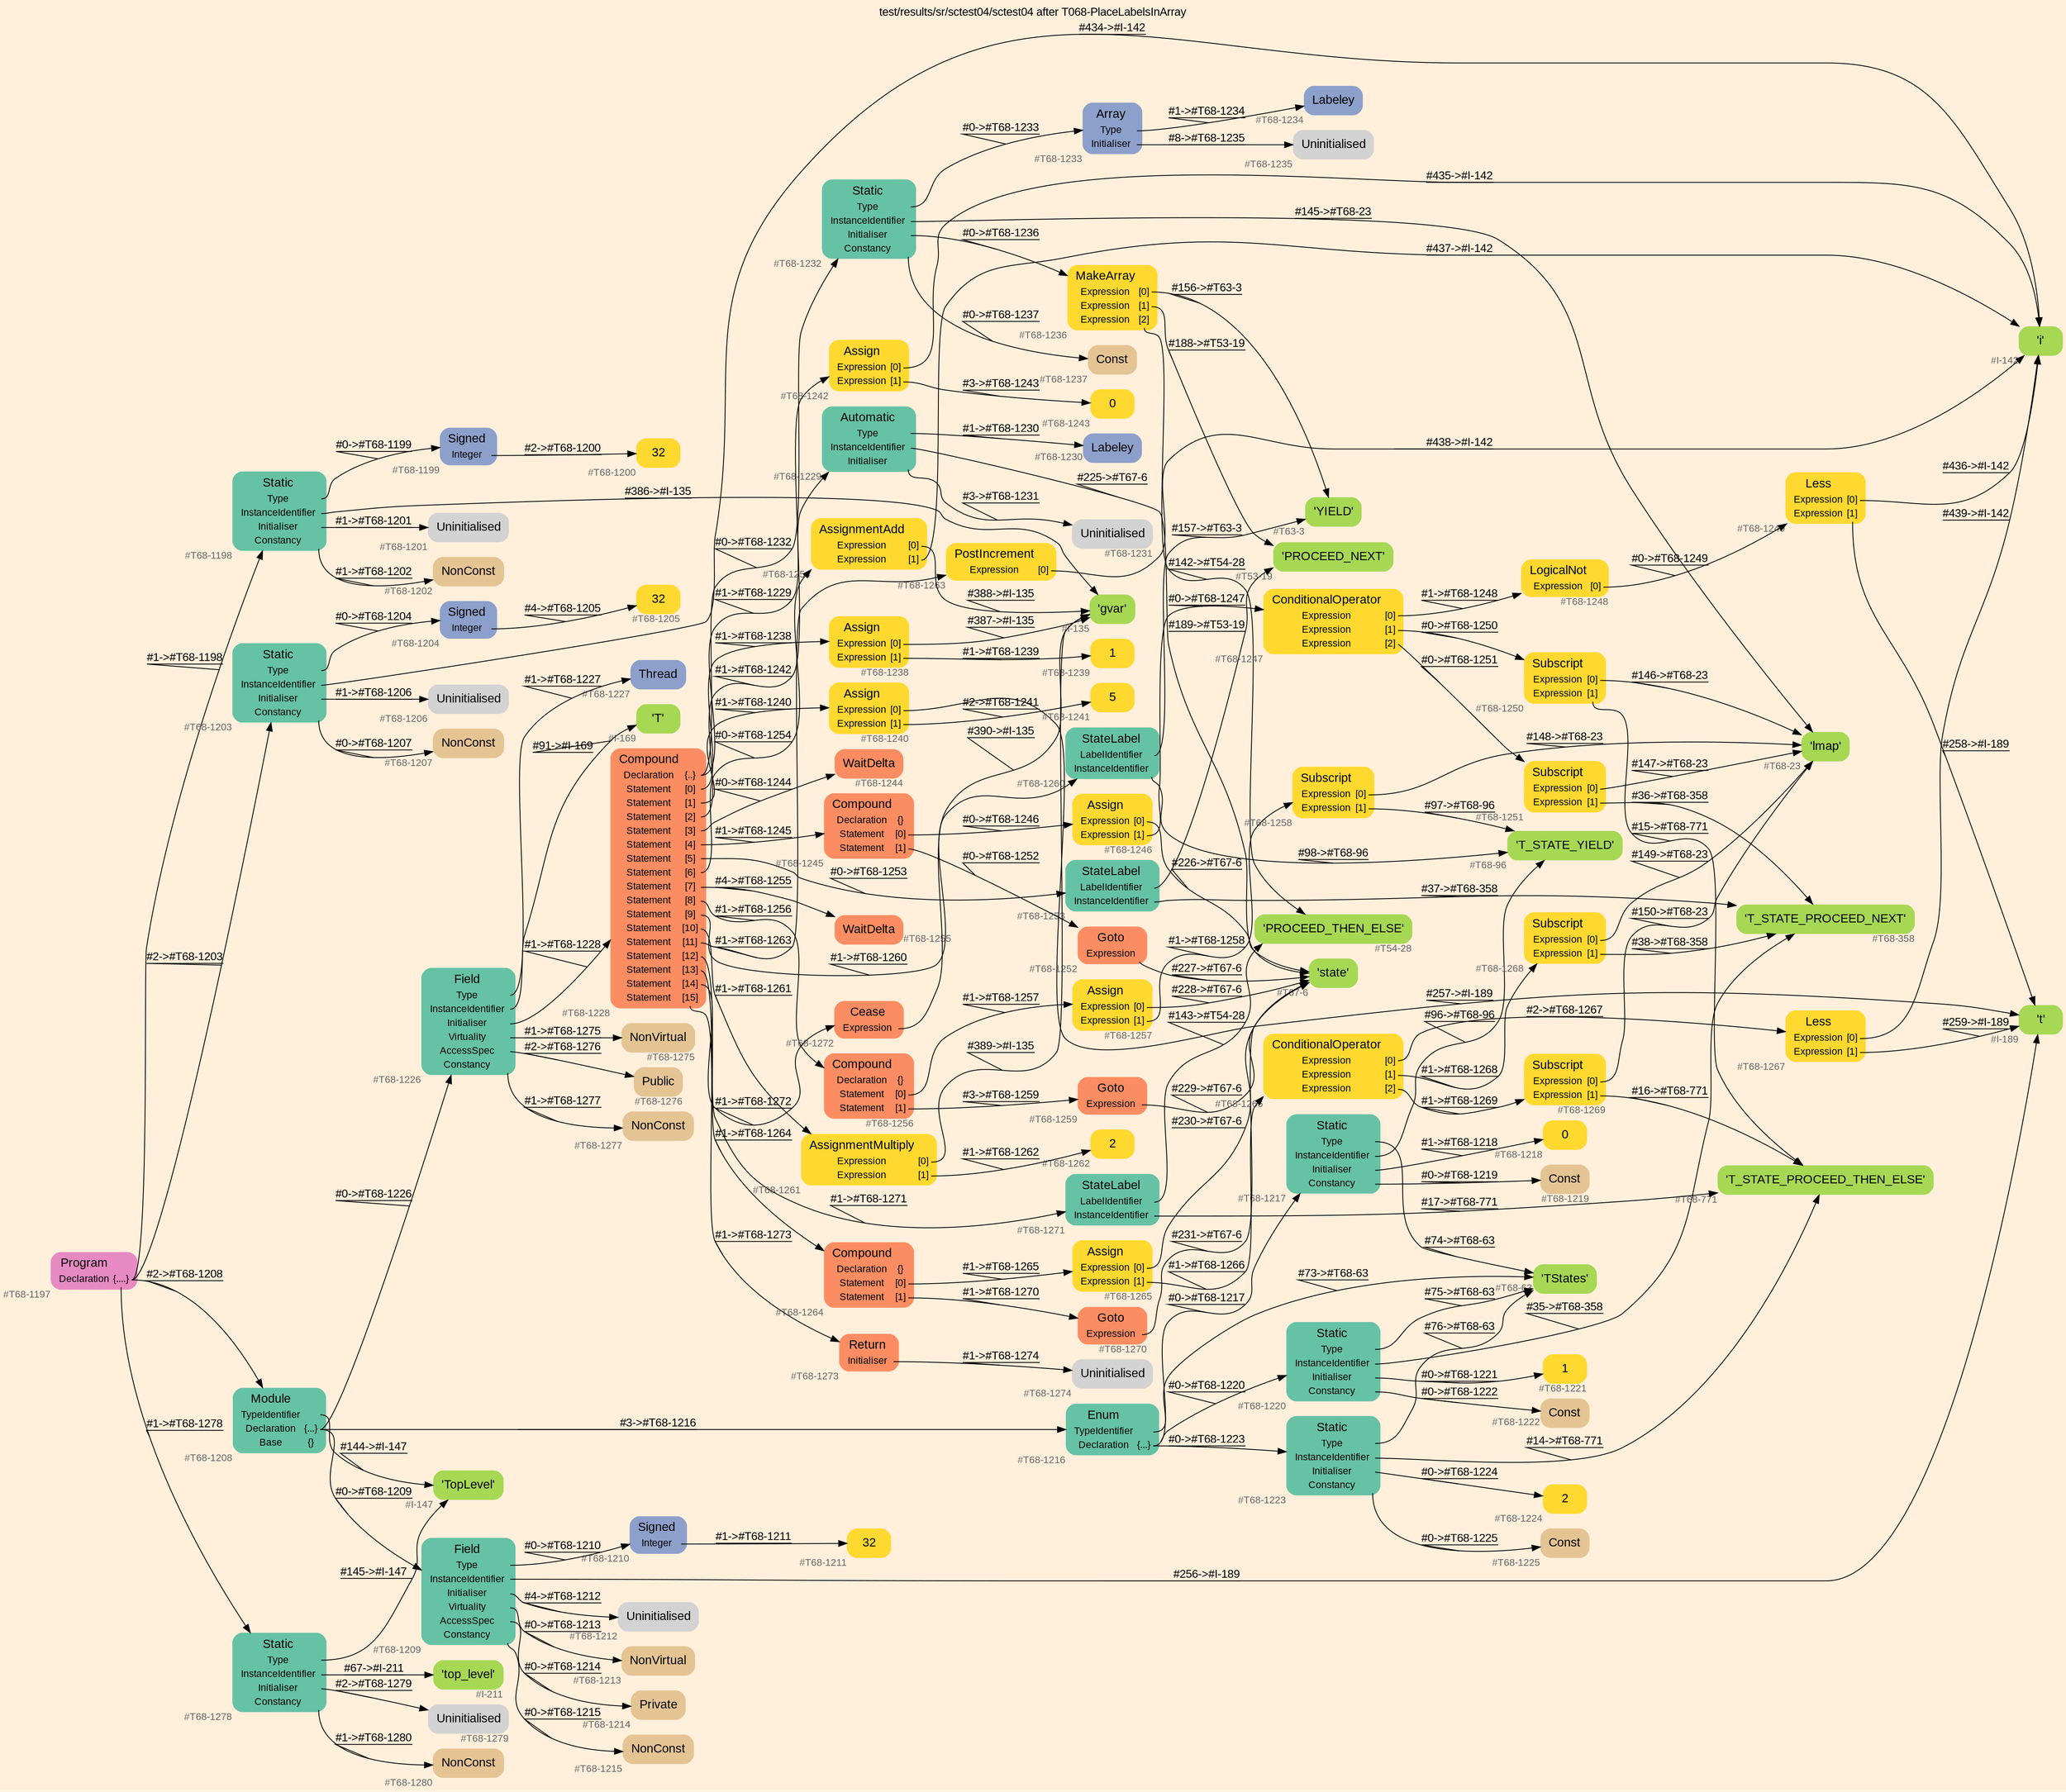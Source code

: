 digraph "test/results/sr/sctest04/sctest04 after T068-PlaceLabelsInArray" {
label = "test/results/sr/sctest04/sctest04 after T068-PlaceLabelsInArray"
labelloc = t
graph [
    rankdir = "LR"
    ranksep = 0.3
    bgcolor = antiquewhite1
    color = black
    fontcolor = black
    fontname = "Arial"
];
node [
    fontname = "Arial"
];
edge [
    fontname = "Arial"
];

// -------------------- node figure --------------------
// -------- block #T68-1197 ----------
"#T68-1197" [
    fillcolor = "/set28/4"
    xlabel = "#T68-1197"
    fontsize = "12"
    fontcolor = grey40
    shape = "plaintext"
    label = <<TABLE BORDER="0" CELLBORDER="0" CELLSPACING="0">
     <TR><TD><FONT COLOR="black" POINT-SIZE="15">Program</FONT></TD></TR>
     <TR><TD><FONT COLOR="black" POINT-SIZE="12">Declaration</FONT></TD><TD PORT="port0"><FONT COLOR="black" POINT-SIZE="12">{....}</FONT></TD></TR>
    </TABLE>>
    style = "rounded,filled"
];

// -------- block #T68-1198 ----------
"#T68-1198" [
    fillcolor = "/set28/1"
    xlabel = "#T68-1198"
    fontsize = "12"
    fontcolor = grey40
    shape = "plaintext"
    label = <<TABLE BORDER="0" CELLBORDER="0" CELLSPACING="0">
     <TR><TD><FONT COLOR="black" POINT-SIZE="15">Static</FONT></TD></TR>
     <TR><TD><FONT COLOR="black" POINT-SIZE="12">Type</FONT></TD><TD PORT="port0"></TD></TR>
     <TR><TD><FONT COLOR="black" POINT-SIZE="12">InstanceIdentifier</FONT></TD><TD PORT="port1"></TD></TR>
     <TR><TD><FONT COLOR="black" POINT-SIZE="12">Initialiser</FONT></TD><TD PORT="port2"></TD></TR>
     <TR><TD><FONT COLOR="black" POINT-SIZE="12">Constancy</FONT></TD><TD PORT="port3"></TD></TR>
    </TABLE>>
    style = "rounded,filled"
];

// -------- block #T68-1199 ----------
"#T68-1199" [
    fillcolor = "/set28/3"
    xlabel = "#T68-1199"
    fontsize = "12"
    fontcolor = grey40
    shape = "plaintext"
    label = <<TABLE BORDER="0" CELLBORDER="0" CELLSPACING="0">
     <TR><TD><FONT COLOR="black" POINT-SIZE="15">Signed</FONT></TD></TR>
     <TR><TD><FONT COLOR="black" POINT-SIZE="12">Integer</FONT></TD><TD PORT="port0"></TD></TR>
    </TABLE>>
    style = "rounded,filled"
];

// -------- block #T68-1200 ----------
"#T68-1200" [
    fillcolor = "/set28/6"
    xlabel = "#T68-1200"
    fontsize = "12"
    fontcolor = grey40
    shape = "plaintext"
    label = <<TABLE BORDER="0" CELLBORDER="0" CELLSPACING="0">
     <TR><TD><FONT COLOR="black" POINT-SIZE="15">32</FONT></TD></TR>
    </TABLE>>
    style = "rounded,filled"
];

// -------- block #I-135 ----------
"#I-135" [
    fillcolor = "/set28/5"
    xlabel = "#I-135"
    fontsize = "12"
    fontcolor = grey40
    shape = "plaintext"
    label = <<TABLE BORDER="0" CELLBORDER="0" CELLSPACING="0">
     <TR><TD><FONT COLOR="black" POINT-SIZE="15">'gvar'</FONT></TD></TR>
    </TABLE>>
    style = "rounded,filled"
];

// -------- block #T68-1201 ----------
"#T68-1201" [
    xlabel = "#T68-1201"
    fontsize = "12"
    fontcolor = grey40
    shape = "plaintext"
    label = <<TABLE BORDER="0" CELLBORDER="0" CELLSPACING="0">
     <TR><TD><FONT COLOR="black" POINT-SIZE="15">Uninitialised</FONT></TD></TR>
    </TABLE>>
    style = "rounded,filled"
];

// -------- block #T68-1202 ----------
"#T68-1202" [
    fillcolor = "/set28/7"
    xlabel = "#T68-1202"
    fontsize = "12"
    fontcolor = grey40
    shape = "plaintext"
    label = <<TABLE BORDER="0" CELLBORDER="0" CELLSPACING="0">
     <TR><TD><FONT COLOR="black" POINT-SIZE="15">NonConst</FONT></TD></TR>
    </TABLE>>
    style = "rounded,filled"
];

// -------- block #T68-1203 ----------
"#T68-1203" [
    fillcolor = "/set28/1"
    xlabel = "#T68-1203"
    fontsize = "12"
    fontcolor = grey40
    shape = "plaintext"
    label = <<TABLE BORDER="0" CELLBORDER="0" CELLSPACING="0">
     <TR><TD><FONT COLOR="black" POINT-SIZE="15">Static</FONT></TD></TR>
     <TR><TD><FONT COLOR="black" POINT-SIZE="12">Type</FONT></TD><TD PORT="port0"></TD></TR>
     <TR><TD><FONT COLOR="black" POINT-SIZE="12">InstanceIdentifier</FONT></TD><TD PORT="port1"></TD></TR>
     <TR><TD><FONT COLOR="black" POINT-SIZE="12">Initialiser</FONT></TD><TD PORT="port2"></TD></TR>
     <TR><TD><FONT COLOR="black" POINT-SIZE="12">Constancy</FONT></TD><TD PORT="port3"></TD></TR>
    </TABLE>>
    style = "rounded,filled"
];

// -------- block #T68-1204 ----------
"#T68-1204" [
    fillcolor = "/set28/3"
    xlabel = "#T68-1204"
    fontsize = "12"
    fontcolor = grey40
    shape = "plaintext"
    label = <<TABLE BORDER="0" CELLBORDER="0" CELLSPACING="0">
     <TR><TD><FONT COLOR="black" POINT-SIZE="15">Signed</FONT></TD></TR>
     <TR><TD><FONT COLOR="black" POINT-SIZE="12">Integer</FONT></TD><TD PORT="port0"></TD></TR>
    </TABLE>>
    style = "rounded,filled"
];

// -------- block #T68-1205 ----------
"#T68-1205" [
    fillcolor = "/set28/6"
    xlabel = "#T68-1205"
    fontsize = "12"
    fontcolor = grey40
    shape = "plaintext"
    label = <<TABLE BORDER="0" CELLBORDER="0" CELLSPACING="0">
     <TR><TD><FONT COLOR="black" POINT-SIZE="15">32</FONT></TD></TR>
    </TABLE>>
    style = "rounded,filled"
];

// -------- block #I-142 ----------
"#I-142" [
    fillcolor = "/set28/5"
    xlabel = "#I-142"
    fontsize = "12"
    fontcolor = grey40
    shape = "plaintext"
    label = <<TABLE BORDER="0" CELLBORDER="0" CELLSPACING="0">
     <TR><TD><FONT COLOR="black" POINT-SIZE="15">'i'</FONT></TD></TR>
    </TABLE>>
    style = "rounded,filled"
];

// -------- block #T68-1206 ----------
"#T68-1206" [
    xlabel = "#T68-1206"
    fontsize = "12"
    fontcolor = grey40
    shape = "plaintext"
    label = <<TABLE BORDER="0" CELLBORDER="0" CELLSPACING="0">
     <TR><TD><FONT COLOR="black" POINT-SIZE="15">Uninitialised</FONT></TD></TR>
    </TABLE>>
    style = "rounded,filled"
];

// -------- block #T68-1207 ----------
"#T68-1207" [
    fillcolor = "/set28/7"
    xlabel = "#T68-1207"
    fontsize = "12"
    fontcolor = grey40
    shape = "plaintext"
    label = <<TABLE BORDER="0" CELLBORDER="0" CELLSPACING="0">
     <TR><TD><FONT COLOR="black" POINT-SIZE="15">NonConst</FONT></TD></TR>
    </TABLE>>
    style = "rounded,filled"
];

// -------- block #T68-1208 ----------
"#T68-1208" [
    fillcolor = "/set28/1"
    xlabel = "#T68-1208"
    fontsize = "12"
    fontcolor = grey40
    shape = "plaintext"
    label = <<TABLE BORDER="0" CELLBORDER="0" CELLSPACING="0">
     <TR><TD><FONT COLOR="black" POINT-SIZE="15">Module</FONT></TD></TR>
     <TR><TD><FONT COLOR="black" POINT-SIZE="12">TypeIdentifier</FONT></TD><TD PORT="port0"></TD></TR>
     <TR><TD><FONT COLOR="black" POINT-SIZE="12">Declaration</FONT></TD><TD PORT="port1"><FONT COLOR="black" POINT-SIZE="12">{...}</FONT></TD></TR>
     <TR><TD><FONT COLOR="black" POINT-SIZE="12">Base</FONT></TD><TD PORT="port2"><FONT COLOR="black" POINT-SIZE="12">{}</FONT></TD></TR>
    </TABLE>>
    style = "rounded,filled"
];

// -------- block #I-147 ----------
"#I-147" [
    fillcolor = "/set28/5"
    xlabel = "#I-147"
    fontsize = "12"
    fontcolor = grey40
    shape = "plaintext"
    label = <<TABLE BORDER="0" CELLBORDER="0" CELLSPACING="0">
     <TR><TD><FONT COLOR="black" POINT-SIZE="15">'TopLevel'</FONT></TD></TR>
    </TABLE>>
    style = "rounded,filled"
];

// -------- block #T68-1209 ----------
"#T68-1209" [
    fillcolor = "/set28/1"
    xlabel = "#T68-1209"
    fontsize = "12"
    fontcolor = grey40
    shape = "plaintext"
    label = <<TABLE BORDER="0" CELLBORDER="0" CELLSPACING="0">
     <TR><TD><FONT COLOR="black" POINT-SIZE="15">Field</FONT></TD></TR>
     <TR><TD><FONT COLOR="black" POINT-SIZE="12">Type</FONT></TD><TD PORT="port0"></TD></TR>
     <TR><TD><FONT COLOR="black" POINT-SIZE="12">InstanceIdentifier</FONT></TD><TD PORT="port1"></TD></TR>
     <TR><TD><FONT COLOR="black" POINT-SIZE="12">Initialiser</FONT></TD><TD PORT="port2"></TD></TR>
     <TR><TD><FONT COLOR="black" POINT-SIZE="12">Virtuality</FONT></TD><TD PORT="port3"></TD></TR>
     <TR><TD><FONT COLOR="black" POINT-SIZE="12">AccessSpec</FONT></TD><TD PORT="port4"></TD></TR>
     <TR><TD><FONT COLOR="black" POINT-SIZE="12">Constancy</FONT></TD><TD PORT="port5"></TD></TR>
    </TABLE>>
    style = "rounded,filled"
];

// -------- block #T68-1210 ----------
"#T68-1210" [
    fillcolor = "/set28/3"
    xlabel = "#T68-1210"
    fontsize = "12"
    fontcolor = grey40
    shape = "plaintext"
    label = <<TABLE BORDER="0" CELLBORDER="0" CELLSPACING="0">
     <TR><TD><FONT COLOR="black" POINT-SIZE="15">Signed</FONT></TD></TR>
     <TR><TD><FONT COLOR="black" POINT-SIZE="12">Integer</FONT></TD><TD PORT="port0"></TD></TR>
    </TABLE>>
    style = "rounded,filled"
];

// -------- block #T68-1211 ----------
"#T68-1211" [
    fillcolor = "/set28/6"
    xlabel = "#T68-1211"
    fontsize = "12"
    fontcolor = grey40
    shape = "plaintext"
    label = <<TABLE BORDER="0" CELLBORDER="0" CELLSPACING="0">
     <TR><TD><FONT COLOR="black" POINT-SIZE="15">32</FONT></TD></TR>
    </TABLE>>
    style = "rounded,filled"
];

// -------- block #I-189 ----------
"#I-189" [
    fillcolor = "/set28/5"
    xlabel = "#I-189"
    fontsize = "12"
    fontcolor = grey40
    shape = "plaintext"
    label = <<TABLE BORDER="0" CELLBORDER="0" CELLSPACING="0">
     <TR><TD><FONT COLOR="black" POINT-SIZE="15">'t'</FONT></TD></TR>
    </TABLE>>
    style = "rounded,filled"
];

// -------- block #T68-1212 ----------
"#T68-1212" [
    xlabel = "#T68-1212"
    fontsize = "12"
    fontcolor = grey40
    shape = "plaintext"
    label = <<TABLE BORDER="0" CELLBORDER="0" CELLSPACING="0">
     <TR><TD><FONT COLOR="black" POINT-SIZE="15">Uninitialised</FONT></TD></TR>
    </TABLE>>
    style = "rounded,filled"
];

// -------- block #T68-1213 ----------
"#T68-1213" [
    fillcolor = "/set28/7"
    xlabel = "#T68-1213"
    fontsize = "12"
    fontcolor = grey40
    shape = "plaintext"
    label = <<TABLE BORDER="0" CELLBORDER="0" CELLSPACING="0">
     <TR><TD><FONT COLOR="black" POINT-SIZE="15">NonVirtual</FONT></TD></TR>
    </TABLE>>
    style = "rounded,filled"
];

// -------- block #T68-1214 ----------
"#T68-1214" [
    fillcolor = "/set28/7"
    xlabel = "#T68-1214"
    fontsize = "12"
    fontcolor = grey40
    shape = "plaintext"
    label = <<TABLE BORDER="0" CELLBORDER="0" CELLSPACING="0">
     <TR><TD><FONT COLOR="black" POINT-SIZE="15">Private</FONT></TD></TR>
    </TABLE>>
    style = "rounded,filled"
];

// -------- block #T68-1215 ----------
"#T68-1215" [
    fillcolor = "/set28/7"
    xlabel = "#T68-1215"
    fontsize = "12"
    fontcolor = grey40
    shape = "plaintext"
    label = <<TABLE BORDER="0" CELLBORDER="0" CELLSPACING="0">
     <TR><TD><FONT COLOR="black" POINT-SIZE="15">NonConst</FONT></TD></TR>
    </TABLE>>
    style = "rounded,filled"
];

// -------- block #T68-1216 ----------
"#T68-1216" [
    fillcolor = "/set28/1"
    xlabel = "#T68-1216"
    fontsize = "12"
    fontcolor = grey40
    shape = "plaintext"
    label = <<TABLE BORDER="0" CELLBORDER="0" CELLSPACING="0">
     <TR><TD><FONT COLOR="black" POINT-SIZE="15">Enum</FONT></TD></TR>
     <TR><TD><FONT COLOR="black" POINT-SIZE="12">TypeIdentifier</FONT></TD><TD PORT="port0"></TD></TR>
     <TR><TD><FONT COLOR="black" POINT-SIZE="12">Declaration</FONT></TD><TD PORT="port1"><FONT COLOR="black" POINT-SIZE="12">{...}</FONT></TD></TR>
    </TABLE>>
    style = "rounded,filled"
];

// -------- block #T68-63 ----------
"#T68-63" [
    fillcolor = "/set28/5"
    xlabel = "#T68-63"
    fontsize = "12"
    fontcolor = grey40
    shape = "plaintext"
    label = <<TABLE BORDER="0" CELLBORDER="0" CELLSPACING="0">
     <TR><TD><FONT COLOR="black" POINT-SIZE="15">'TStates'</FONT></TD></TR>
    </TABLE>>
    style = "rounded,filled"
];

// -------- block #T68-1217 ----------
"#T68-1217" [
    fillcolor = "/set28/1"
    xlabel = "#T68-1217"
    fontsize = "12"
    fontcolor = grey40
    shape = "plaintext"
    label = <<TABLE BORDER="0" CELLBORDER="0" CELLSPACING="0">
     <TR><TD><FONT COLOR="black" POINT-SIZE="15">Static</FONT></TD></TR>
     <TR><TD><FONT COLOR="black" POINT-SIZE="12">Type</FONT></TD><TD PORT="port0"></TD></TR>
     <TR><TD><FONT COLOR="black" POINT-SIZE="12">InstanceIdentifier</FONT></TD><TD PORT="port1"></TD></TR>
     <TR><TD><FONT COLOR="black" POINT-SIZE="12">Initialiser</FONT></TD><TD PORT="port2"></TD></TR>
     <TR><TD><FONT COLOR="black" POINT-SIZE="12">Constancy</FONT></TD><TD PORT="port3"></TD></TR>
    </TABLE>>
    style = "rounded,filled"
];

// -------- block #T68-96 ----------
"#T68-96" [
    fillcolor = "/set28/5"
    xlabel = "#T68-96"
    fontsize = "12"
    fontcolor = grey40
    shape = "plaintext"
    label = <<TABLE BORDER="0" CELLBORDER="0" CELLSPACING="0">
     <TR><TD><FONT COLOR="black" POINT-SIZE="15">'T_STATE_YIELD'</FONT></TD></TR>
    </TABLE>>
    style = "rounded,filled"
];

// -------- block #T68-1218 ----------
"#T68-1218" [
    fillcolor = "/set28/6"
    xlabel = "#T68-1218"
    fontsize = "12"
    fontcolor = grey40
    shape = "plaintext"
    label = <<TABLE BORDER="0" CELLBORDER="0" CELLSPACING="0">
     <TR><TD><FONT COLOR="black" POINT-SIZE="15">0</FONT></TD></TR>
    </TABLE>>
    style = "rounded,filled"
];

// -------- block #T68-1219 ----------
"#T68-1219" [
    fillcolor = "/set28/7"
    xlabel = "#T68-1219"
    fontsize = "12"
    fontcolor = grey40
    shape = "plaintext"
    label = <<TABLE BORDER="0" CELLBORDER="0" CELLSPACING="0">
     <TR><TD><FONT COLOR="black" POINT-SIZE="15">Const</FONT></TD></TR>
    </TABLE>>
    style = "rounded,filled"
];

// -------- block #T68-1220 ----------
"#T68-1220" [
    fillcolor = "/set28/1"
    xlabel = "#T68-1220"
    fontsize = "12"
    fontcolor = grey40
    shape = "plaintext"
    label = <<TABLE BORDER="0" CELLBORDER="0" CELLSPACING="0">
     <TR><TD><FONT COLOR="black" POINT-SIZE="15">Static</FONT></TD></TR>
     <TR><TD><FONT COLOR="black" POINT-SIZE="12">Type</FONT></TD><TD PORT="port0"></TD></TR>
     <TR><TD><FONT COLOR="black" POINT-SIZE="12">InstanceIdentifier</FONT></TD><TD PORT="port1"></TD></TR>
     <TR><TD><FONT COLOR="black" POINT-SIZE="12">Initialiser</FONT></TD><TD PORT="port2"></TD></TR>
     <TR><TD><FONT COLOR="black" POINT-SIZE="12">Constancy</FONT></TD><TD PORT="port3"></TD></TR>
    </TABLE>>
    style = "rounded,filled"
];

// -------- block #T68-358 ----------
"#T68-358" [
    fillcolor = "/set28/5"
    xlabel = "#T68-358"
    fontsize = "12"
    fontcolor = grey40
    shape = "plaintext"
    label = <<TABLE BORDER="0" CELLBORDER="0" CELLSPACING="0">
     <TR><TD><FONT COLOR="black" POINT-SIZE="15">'T_STATE_PROCEED_NEXT'</FONT></TD></TR>
    </TABLE>>
    style = "rounded,filled"
];

// -------- block #T68-1221 ----------
"#T68-1221" [
    fillcolor = "/set28/6"
    xlabel = "#T68-1221"
    fontsize = "12"
    fontcolor = grey40
    shape = "plaintext"
    label = <<TABLE BORDER="0" CELLBORDER="0" CELLSPACING="0">
     <TR><TD><FONT COLOR="black" POINT-SIZE="15">1</FONT></TD></TR>
    </TABLE>>
    style = "rounded,filled"
];

// -------- block #T68-1222 ----------
"#T68-1222" [
    fillcolor = "/set28/7"
    xlabel = "#T68-1222"
    fontsize = "12"
    fontcolor = grey40
    shape = "plaintext"
    label = <<TABLE BORDER="0" CELLBORDER="0" CELLSPACING="0">
     <TR><TD><FONT COLOR="black" POINT-SIZE="15">Const</FONT></TD></TR>
    </TABLE>>
    style = "rounded,filled"
];

// -------- block #T68-1223 ----------
"#T68-1223" [
    fillcolor = "/set28/1"
    xlabel = "#T68-1223"
    fontsize = "12"
    fontcolor = grey40
    shape = "plaintext"
    label = <<TABLE BORDER="0" CELLBORDER="0" CELLSPACING="0">
     <TR><TD><FONT COLOR="black" POINT-SIZE="15">Static</FONT></TD></TR>
     <TR><TD><FONT COLOR="black" POINT-SIZE="12">Type</FONT></TD><TD PORT="port0"></TD></TR>
     <TR><TD><FONT COLOR="black" POINT-SIZE="12">InstanceIdentifier</FONT></TD><TD PORT="port1"></TD></TR>
     <TR><TD><FONT COLOR="black" POINT-SIZE="12">Initialiser</FONT></TD><TD PORT="port2"></TD></TR>
     <TR><TD><FONT COLOR="black" POINT-SIZE="12">Constancy</FONT></TD><TD PORT="port3"></TD></TR>
    </TABLE>>
    style = "rounded,filled"
];

// -------- block #T68-771 ----------
"#T68-771" [
    fillcolor = "/set28/5"
    xlabel = "#T68-771"
    fontsize = "12"
    fontcolor = grey40
    shape = "plaintext"
    label = <<TABLE BORDER="0" CELLBORDER="0" CELLSPACING="0">
     <TR><TD><FONT COLOR="black" POINT-SIZE="15">'T_STATE_PROCEED_THEN_ELSE'</FONT></TD></TR>
    </TABLE>>
    style = "rounded,filled"
];

// -------- block #T68-1224 ----------
"#T68-1224" [
    fillcolor = "/set28/6"
    xlabel = "#T68-1224"
    fontsize = "12"
    fontcolor = grey40
    shape = "plaintext"
    label = <<TABLE BORDER="0" CELLBORDER="0" CELLSPACING="0">
     <TR><TD><FONT COLOR="black" POINT-SIZE="15">2</FONT></TD></TR>
    </TABLE>>
    style = "rounded,filled"
];

// -------- block #T68-1225 ----------
"#T68-1225" [
    fillcolor = "/set28/7"
    xlabel = "#T68-1225"
    fontsize = "12"
    fontcolor = grey40
    shape = "plaintext"
    label = <<TABLE BORDER="0" CELLBORDER="0" CELLSPACING="0">
     <TR><TD><FONT COLOR="black" POINT-SIZE="15">Const</FONT></TD></TR>
    </TABLE>>
    style = "rounded,filled"
];

// -------- block #T68-1226 ----------
"#T68-1226" [
    fillcolor = "/set28/1"
    xlabel = "#T68-1226"
    fontsize = "12"
    fontcolor = grey40
    shape = "plaintext"
    label = <<TABLE BORDER="0" CELLBORDER="0" CELLSPACING="0">
     <TR><TD><FONT COLOR="black" POINT-SIZE="15">Field</FONT></TD></TR>
     <TR><TD><FONT COLOR="black" POINT-SIZE="12">Type</FONT></TD><TD PORT="port0"></TD></TR>
     <TR><TD><FONT COLOR="black" POINT-SIZE="12">InstanceIdentifier</FONT></TD><TD PORT="port1"></TD></TR>
     <TR><TD><FONT COLOR="black" POINT-SIZE="12">Initialiser</FONT></TD><TD PORT="port2"></TD></TR>
     <TR><TD><FONT COLOR="black" POINT-SIZE="12">Virtuality</FONT></TD><TD PORT="port3"></TD></TR>
     <TR><TD><FONT COLOR="black" POINT-SIZE="12">AccessSpec</FONT></TD><TD PORT="port4"></TD></TR>
     <TR><TD><FONT COLOR="black" POINT-SIZE="12">Constancy</FONT></TD><TD PORT="port5"></TD></TR>
    </TABLE>>
    style = "rounded,filled"
];

// -------- block #T68-1227 ----------
"#T68-1227" [
    fillcolor = "/set28/3"
    xlabel = "#T68-1227"
    fontsize = "12"
    fontcolor = grey40
    shape = "plaintext"
    label = <<TABLE BORDER="0" CELLBORDER="0" CELLSPACING="0">
     <TR><TD><FONT COLOR="black" POINT-SIZE="15">Thread</FONT></TD></TR>
    </TABLE>>
    style = "rounded,filled"
];

// -------- block #I-169 ----------
"#I-169" [
    fillcolor = "/set28/5"
    xlabel = "#I-169"
    fontsize = "12"
    fontcolor = grey40
    shape = "plaintext"
    label = <<TABLE BORDER="0" CELLBORDER="0" CELLSPACING="0">
     <TR><TD><FONT COLOR="black" POINT-SIZE="15">'T'</FONT></TD></TR>
    </TABLE>>
    style = "rounded,filled"
];

// -------- block #T68-1228 ----------
"#T68-1228" [
    fillcolor = "/set28/2"
    xlabel = "#T68-1228"
    fontsize = "12"
    fontcolor = grey40
    shape = "plaintext"
    label = <<TABLE BORDER="0" CELLBORDER="0" CELLSPACING="0">
     <TR><TD><FONT COLOR="black" POINT-SIZE="15">Compound</FONT></TD></TR>
     <TR><TD><FONT COLOR="black" POINT-SIZE="12">Declaration</FONT></TD><TD PORT="port0"><FONT COLOR="black" POINT-SIZE="12">{..}</FONT></TD></TR>
     <TR><TD><FONT COLOR="black" POINT-SIZE="12">Statement</FONT></TD><TD PORT="port1"><FONT COLOR="black" POINT-SIZE="12">[0]</FONT></TD></TR>
     <TR><TD><FONT COLOR="black" POINT-SIZE="12">Statement</FONT></TD><TD PORT="port2"><FONT COLOR="black" POINT-SIZE="12">[1]</FONT></TD></TR>
     <TR><TD><FONT COLOR="black" POINT-SIZE="12">Statement</FONT></TD><TD PORT="port3"><FONT COLOR="black" POINT-SIZE="12">[2]</FONT></TD></TR>
     <TR><TD><FONT COLOR="black" POINT-SIZE="12">Statement</FONT></TD><TD PORT="port4"><FONT COLOR="black" POINT-SIZE="12">[3]</FONT></TD></TR>
     <TR><TD><FONT COLOR="black" POINT-SIZE="12">Statement</FONT></TD><TD PORT="port5"><FONT COLOR="black" POINT-SIZE="12">[4]</FONT></TD></TR>
     <TR><TD><FONT COLOR="black" POINT-SIZE="12">Statement</FONT></TD><TD PORT="port6"><FONT COLOR="black" POINT-SIZE="12">[5]</FONT></TD></TR>
     <TR><TD><FONT COLOR="black" POINT-SIZE="12">Statement</FONT></TD><TD PORT="port7"><FONT COLOR="black" POINT-SIZE="12">[6]</FONT></TD></TR>
     <TR><TD><FONT COLOR="black" POINT-SIZE="12">Statement</FONT></TD><TD PORT="port8"><FONT COLOR="black" POINT-SIZE="12">[7]</FONT></TD></TR>
     <TR><TD><FONT COLOR="black" POINT-SIZE="12">Statement</FONT></TD><TD PORT="port9"><FONT COLOR="black" POINT-SIZE="12">[8]</FONT></TD></TR>
     <TR><TD><FONT COLOR="black" POINT-SIZE="12">Statement</FONT></TD><TD PORT="port10"><FONT COLOR="black" POINT-SIZE="12">[9]</FONT></TD></TR>
     <TR><TD><FONT COLOR="black" POINT-SIZE="12">Statement</FONT></TD><TD PORT="port11"><FONT COLOR="black" POINT-SIZE="12">[10]</FONT></TD></TR>
     <TR><TD><FONT COLOR="black" POINT-SIZE="12">Statement</FONT></TD><TD PORT="port12"><FONT COLOR="black" POINT-SIZE="12">[11]</FONT></TD></TR>
     <TR><TD><FONT COLOR="black" POINT-SIZE="12">Statement</FONT></TD><TD PORT="port13"><FONT COLOR="black" POINT-SIZE="12">[12]</FONT></TD></TR>
     <TR><TD><FONT COLOR="black" POINT-SIZE="12">Statement</FONT></TD><TD PORT="port14"><FONT COLOR="black" POINT-SIZE="12">[13]</FONT></TD></TR>
     <TR><TD><FONT COLOR="black" POINT-SIZE="12">Statement</FONT></TD><TD PORT="port15"><FONT COLOR="black" POINT-SIZE="12">[14]</FONT></TD></TR>
     <TR><TD><FONT COLOR="black" POINT-SIZE="12">Statement</FONT></TD><TD PORT="port16"><FONT COLOR="black" POINT-SIZE="12">[15]</FONT></TD></TR>
    </TABLE>>
    style = "rounded,filled"
];

// -------- block #T68-1229 ----------
"#T68-1229" [
    fillcolor = "/set28/1"
    xlabel = "#T68-1229"
    fontsize = "12"
    fontcolor = grey40
    shape = "plaintext"
    label = <<TABLE BORDER="0" CELLBORDER="0" CELLSPACING="0">
     <TR><TD><FONT COLOR="black" POINT-SIZE="15">Automatic</FONT></TD></TR>
     <TR><TD><FONT COLOR="black" POINT-SIZE="12">Type</FONT></TD><TD PORT="port0"></TD></TR>
     <TR><TD><FONT COLOR="black" POINT-SIZE="12">InstanceIdentifier</FONT></TD><TD PORT="port1"></TD></TR>
     <TR><TD><FONT COLOR="black" POINT-SIZE="12">Initialiser</FONT></TD><TD PORT="port2"></TD></TR>
    </TABLE>>
    style = "rounded,filled"
];

// -------- block #T68-1230 ----------
"#T68-1230" [
    fillcolor = "/set28/3"
    xlabel = "#T68-1230"
    fontsize = "12"
    fontcolor = grey40
    shape = "plaintext"
    label = <<TABLE BORDER="0" CELLBORDER="0" CELLSPACING="0">
     <TR><TD><FONT COLOR="black" POINT-SIZE="15">Labeley</FONT></TD></TR>
    </TABLE>>
    style = "rounded,filled"
];

// -------- block #T67-6 ----------
"#T67-6" [
    fillcolor = "/set28/5"
    xlabel = "#T67-6"
    fontsize = "12"
    fontcolor = grey40
    shape = "plaintext"
    label = <<TABLE BORDER="0" CELLBORDER="0" CELLSPACING="0">
     <TR><TD><FONT COLOR="black" POINT-SIZE="15">'state'</FONT></TD></TR>
    </TABLE>>
    style = "rounded,filled"
];

// -------- block #T68-1231 ----------
"#T68-1231" [
    xlabel = "#T68-1231"
    fontsize = "12"
    fontcolor = grey40
    shape = "plaintext"
    label = <<TABLE BORDER="0" CELLBORDER="0" CELLSPACING="0">
     <TR><TD><FONT COLOR="black" POINT-SIZE="15">Uninitialised</FONT></TD></TR>
    </TABLE>>
    style = "rounded,filled"
];

// -------- block #T68-1232 ----------
"#T68-1232" [
    fillcolor = "/set28/1"
    xlabel = "#T68-1232"
    fontsize = "12"
    fontcolor = grey40
    shape = "plaintext"
    label = <<TABLE BORDER="0" CELLBORDER="0" CELLSPACING="0">
     <TR><TD><FONT COLOR="black" POINT-SIZE="15">Static</FONT></TD></TR>
     <TR><TD><FONT COLOR="black" POINT-SIZE="12">Type</FONT></TD><TD PORT="port0"></TD></TR>
     <TR><TD><FONT COLOR="black" POINT-SIZE="12">InstanceIdentifier</FONT></TD><TD PORT="port1"></TD></TR>
     <TR><TD><FONT COLOR="black" POINT-SIZE="12">Initialiser</FONT></TD><TD PORT="port2"></TD></TR>
     <TR><TD><FONT COLOR="black" POINT-SIZE="12">Constancy</FONT></TD><TD PORT="port3"></TD></TR>
    </TABLE>>
    style = "rounded,filled"
];

// -------- block #T68-1233 ----------
"#T68-1233" [
    fillcolor = "/set28/3"
    xlabel = "#T68-1233"
    fontsize = "12"
    fontcolor = grey40
    shape = "plaintext"
    label = <<TABLE BORDER="0" CELLBORDER="0" CELLSPACING="0">
     <TR><TD><FONT COLOR="black" POINT-SIZE="15">Array</FONT></TD></TR>
     <TR><TD><FONT COLOR="black" POINT-SIZE="12">Type</FONT></TD><TD PORT="port0"></TD></TR>
     <TR><TD><FONT COLOR="black" POINT-SIZE="12">Initialiser</FONT></TD><TD PORT="port1"></TD></TR>
    </TABLE>>
    style = "rounded,filled"
];

// -------- block #T68-1234 ----------
"#T68-1234" [
    fillcolor = "/set28/3"
    xlabel = "#T68-1234"
    fontsize = "12"
    fontcolor = grey40
    shape = "plaintext"
    label = <<TABLE BORDER="0" CELLBORDER="0" CELLSPACING="0">
     <TR><TD><FONT COLOR="black" POINT-SIZE="15">Labeley</FONT></TD></TR>
    </TABLE>>
    style = "rounded,filled"
];

// -------- block #T68-1235 ----------
"#T68-1235" [
    xlabel = "#T68-1235"
    fontsize = "12"
    fontcolor = grey40
    shape = "plaintext"
    label = <<TABLE BORDER="0" CELLBORDER="0" CELLSPACING="0">
     <TR><TD><FONT COLOR="black" POINT-SIZE="15">Uninitialised</FONT></TD></TR>
    </TABLE>>
    style = "rounded,filled"
];

// -------- block #T68-23 ----------
"#T68-23" [
    fillcolor = "/set28/5"
    xlabel = "#T68-23"
    fontsize = "12"
    fontcolor = grey40
    shape = "plaintext"
    label = <<TABLE BORDER="0" CELLBORDER="0" CELLSPACING="0">
     <TR><TD><FONT COLOR="black" POINT-SIZE="15">'lmap'</FONT></TD></TR>
    </TABLE>>
    style = "rounded,filled"
];

// -------- block #T68-1236 ----------
"#T68-1236" [
    fillcolor = "/set28/6"
    xlabel = "#T68-1236"
    fontsize = "12"
    fontcolor = grey40
    shape = "plaintext"
    label = <<TABLE BORDER="0" CELLBORDER="0" CELLSPACING="0">
     <TR><TD><FONT COLOR="black" POINT-SIZE="15">MakeArray</FONT></TD></TR>
     <TR><TD><FONT COLOR="black" POINT-SIZE="12">Expression</FONT></TD><TD PORT="port0"><FONT COLOR="black" POINT-SIZE="12">[0]</FONT></TD></TR>
     <TR><TD><FONT COLOR="black" POINT-SIZE="12">Expression</FONT></TD><TD PORT="port1"><FONT COLOR="black" POINT-SIZE="12">[1]</FONT></TD></TR>
     <TR><TD><FONT COLOR="black" POINT-SIZE="12">Expression</FONT></TD><TD PORT="port2"><FONT COLOR="black" POINT-SIZE="12">[2]</FONT></TD></TR>
    </TABLE>>
    style = "rounded,filled"
];

// -------- block #T63-3 ----------
"#T63-3" [
    fillcolor = "/set28/5"
    xlabel = "#T63-3"
    fontsize = "12"
    fontcolor = grey40
    shape = "plaintext"
    label = <<TABLE BORDER="0" CELLBORDER="0" CELLSPACING="0">
     <TR><TD><FONT COLOR="black" POINT-SIZE="15">'YIELD'</FONT></TD></TR>
    </TABLE>>
    style = "rounded,filled"
];

// -------- block #T53-19 ----------
"#T53-19" [
    fillcolor = "/set28/5"
    xlabel = "#T53-19"
    fontsize = "12"
    fontcolor = grey40
    shape = "plaintext"
    label = <<TABLE BORDER="0" CELLBORDER="0" CELLSPACING="0">
     <TR><TD><FONT COLOR="black" POINT-SIZE="15">'PROCEED_NEXT'</FONT></TD></TR>
    </TABLE>>
    style = "rounded,filled"
];

// -------- block #T54-28 ----------
"#T54-28" [
    fillcolor = "/set28/5"
    xlabel = "#T54-28"
    fontsize = "12"
    fontcolor = grey40
    shape = "plaintext"
    label = <<TABLE BORDER="0" CELLBORDER="0" CELLSPACING="0">
     <TR><TD><FONT COLOR="black" POINT-SIZE="15">'PROCEED_THEN_ELSE'</FONT></TD></TR>
    </TABLE>>
    style = "rounded,filled"
];

// -------- block #T68-1237 ----------
"#T68-1237" [
    fillcolor = "/set28/7"
    xlabel = "#T68-1237"
    fontsize = "12"
    fontcolor = grey40
    shape = "plaintext"
    label = <<TABLE BORDER="0" CELLBORDER="0" CELLSPACING="0">
     <TR><TD><FONT COLOR="black" POINT-SIZE="15">Const</FONT></TD></TR>
    </TABLE>>
    style = "rounded,filled"
];

// -------- block #T68-1238 ----------
"#T68-1238" [
    fillcolor = "/set28/6"
    xlabel = "#T68-1238"
    fontsize = "12"
    fontcolor = grey40
    shape = "plaintext"
    label = <<TABLE BORDER="0" CELLBORDER="0" CELLSPACING="0">
     <TR><TD><FONT COLOR="black" POINT-SIZE="15">Assign</FONT></TD></TR>
     <TR><TD><FONT COLOR="black" POINT-SIZE="12">Expression</FONT></TD><TD PORT="port0"><FONT COLOR="black" POINT-SIZE="12">[0]</FONT></TD></TR>
     <TR><TD><FONT COLOR="black" POINT-SIZE="12">Expression</FONT></TD><TD PORT="port1"><FONT COLOR="black" POINT-SIZE="12">[1]</FONT></TD></TR>
    </TABLE>>
    style = "rounded,filled"
];

// -------- block #T68-1239 ----------
"#T68-1239" [
    fillcolor = "/set28/6"
    xlabel = "#T68-1239"
    fontsize = "12"
    fontcolor = grey40
    shape = "plaintext"
    label = <<TABLE BORDER="0" CELLBORDER="0" CELLSPACING="0">
     <TR><TD><FONT COLOR="black" POINT-SIZE="15">1</FONT></TD></TR>
    </TABLE>>
    style = "rounded,filled"
];

// -------- block #T68-1240 ----------
"#T68-1240" [
    fillcolor = "/set28/6"
    xlabel = "#T68-1240"
    fontsize = "12"
    fontcolor = grey40
    shape = "plaintext"
    label = <<TABLE BORDER="0" CELLBORDER="0" CELLSPACING="0">
     <TR><TD><FONT COLOR="black" POINT-SIZE="15">Assign</FONT></TD></TR>
     <TR><TD><FONT COLOR="black" POINT-SIZE="12">Expression</FONT></TD><TD PORT="port0"><FONT COLOR="black" POINT-SIZE="12">[0]</FONT></TD></TR>
     <TR><TD><FONT COLOR="black" POINT-SIZE="12">Expression</FONT></TD><TD PORT="port1"><FONT COLOR="black" POINT-SIZE="12">[1]</FONT></TD></TR>
    </TABLE>>
    style = "rounded,filled"
];

// -------- block #T68-1241 ----------
"#T68-1241" [
    fillcolor = "/set28/6"
    xlabel = "#T68-1241"
    fontsize = "12"
    fontcolor = grey40
    shape = "plaintext"
    label = <<TABLE BORDER="0" CELLBORDER="0" CELLSPACING="0">
     <TR><TD><FONT COLOR="black" POINT-SIZE="15">5</FONT></TD></TR>
    </TABLE>>
    style = "rounded,filled"
];

// -------- block #T68-1242 ----------
"#T68-1242" [
    fillcolor = "/set28/6"
    xlabel = "#T68-1242"
    fontsize = "12"
    fontcolor = grey40
    shape = "plaintext"
    label = <<TABLE BORDER="0" CELLBORDER="0" CELLSPACING="0">
     <TR><TD><FONT COLOR="black" POINT-SIZE="15">Assign</FONT></TD></TR>
     <TR><TD><FONT COLOR="black" POINT-SIZE="12">Expression</FONT></TD><TD PORT="port0"><FONT COLOR="black" POINT-SIZE="12">[0]</FONT></TD></TR>
     <TR><TD><FONT COLOR="black" POINT-SIZE="12">Expression</FONT></TD><TD PORT="port1"><FONT COLOR="black" POINT-SIZE="12">[1]</FONT></TD></TR>
    </TABLE>>
    style = "rounded,filled"
];

// -------- block #T68-1243 ----------
"#T68-1243" [
    fillcolor = "/set28/6"
    xlabel = "#T68-1243"
    fontsize = "12"
    fontcolor = grey40
    shape = "plaintext"
    label = <<TABLE BORDER="0" CELLBORDER="0" CELLSPACING="0">
     <TR><TD><FONT COLOR="black" POINT-SIZE="15">0</FONT></TD></TR>
    </TABLE>>
    style = "rounded,filled"
];

// -------- block #T68-1244 ----------
"#T68-1244" [
    fillcolor = "/set28/2"
    xlabel = "#T68-1244"
    fontsize = "12"
    fontcolor = grey40
    shape = "plaintext"
    label = <<TABLE BORDER="0" CELLBORDER="0" CELLSPACING="0">
     <TR><TD><FONT COLOR="black" POINT-SIZE="15">WaitDelta</FONT></TD></TR>
    </TABLE>>
    style = "rounded,filled"
];

// -------- block #T68-1245 ----------
"#T68-1245" [
    fillcolor = "/set28/2"
    xlabel = "#T68-1245"
    fontsize = "12"
    fontcolor = grey40
    shape = "plaintext"
    label = <<TABLE BORDER="0" CELLBORDER="0" CELLSPACING="0">
     <TR><TD><FONT COLOR="black" POINT-SIZE="15">Compound</FONT></TD></TR>
     <TR><TD><FONT COLOR="black" POINT-SIZE="12">Declaration</FONT></TD><TD PORT="port0"><FONT COLOR="black" POINT-SIZE="12">{}</FONT></TD></TR>
     <TR><TD><FONT COLOR="black" POINT-SIZE="12">Statement</FONT></TD><TD PORT="port1"><FONT COLOR="black" POINT-SIZE="12">[0]</FONT></TD></TR>
     <TR><TD><FONT COLOR="black" POINT-SIZE="12">Statement</FONT></TD><TD PORT="port2"><FONT COLOR="black" POINT-SIZE="12">[1]</FONT></TD></TR>
    </TABLE>>
    style = "rounded,filled"
];

// -------- block #T68-1246 ----------
"#T68-1246" [
    fillcolor = "/set28/6"
    xlabel = "#T68-1246"
    fontsize = "12"
    fontcolor = grey40
    shape = "plaintext"
    label = <<TABLE BORDER="0" CELLBORDER="0" CELLSPACING="0">
     <TR><TD><FONT COLOR="black" POINT-SIZE="15">Assign</FONT></TD></TR>
     <TR><TD><FONT COLOR="black" POINT-SIZE="12">Expression</FONT></TD><TD PORT="port0"><FONT COLOR="black" POINT-SIZE="12">[0]</FONT></TD></TR>
     <TR><TD><FONT COLOR="black" POINT-SIZE="12">Expression</FONT></TD><TD PORT="port1"><FONT COLOR="black" POINT-SIZE="12">[1]</FONT></TD></TR>
    </TABLE>>
    style = "rounded,filled"
];

// -------- block #T68-1247 ----------
"#T68-1247" [
    fillcolor = "/set28/6"
    xlabel = "#T68-1247"
    fontsize = "12"
    fontcolor = grey40
    shape = "plaintext"
    label = <<TABLE BORDER="0" CELLBORDER="0" CELLSPACING="0">
     <TR><TD><FONT COLOR="black" POINT-SIZE="15">ConditionalOperator</FONT></TD></TR>
     <TR><TD><FONT COLOR="black" POINT-SIZE="12">Expression</FONT></TD><TD PORT="port0"><FONT COLOR="black" POINT-SIZE="12">[0]</FONT></TD></TR>
     <TR><TD><FONT COLOR="black" POINT-SIZE="12">Expression</FONT></TD><TD PORT="port1"><FONT COLOR="black" POINT-SIZE="12">[1]</FONT></TD></TR>
     <TR><TD><FONT COLOR="black" POINT-SIZE="12">Expression</FONT></TD><TD PORT="port2"><FONT COLOR="black" POINT-SIZE="12">[2]</FONT></TD></TR>
    </TABLE>>
    style = "rounded,filled"
];

// -------- block #T68-1248 ----------
"#T68-1248" [
    fillcolor = "/set28/6"
    xlabel = "#T68-1248"
    fontsize = "12"
    fontcolor = grey40
    shape = "plaintext"
    label = <<TABLE BORDER="0" CELLBORDER="0" CELLSPACING="0">
     <TR><TD><FONT COLOR="black" POINT-SIZE="15">LogicalNot</FONT></TD></TR>
     <TR><TD><FONT COLOR="black" POINT-SIZE="12">Expression</FONT></TD><TD PORT="port0"><FONT COLOR="black" POINT-SIZE="12">[0]</FONT></TD></TR>
    </TABLE>>
    style = "rounded,filled"
];

// -------- block #T68-1249 ----------
"#T68-1249" [
    fillcolor = "/set28/6"
    xlabel = "#T68-1249"
    fontsize = "12"
    fontcolor = grey40
    shape = "plaintext"
    label = <<TABLE BORDER="0" CELLBORDER="0" CELLSPACING="0">
     <TR><TD><FONT COLOR="black" POINT-SIZE="15">Less</FONT></TD></TR>
     <TR><TD><FONT COLOR="black" POINT-SIZE="12">Expression</FONT></TD><TD PORT="port0"><FONT COLOR="black" POINT-SIZE="12">[0]</FONT></TD></TR>
     <TR><TD><FONT COLOR="black" POINT-SIZE="12">Expression</FONT></TD><TD PORT="port1"><FONT COLOR="black" POINT-SIZE="12">[1]</FONT></TD></TR>
    </TABLE>>
    style = "rounded,filled"
];

// -------- block #T68-1250 ----------
"#T68-1250" [
    fillcolor = "/set28/6"
    xlabel = "#T68-1250"
    fontsize = "12"
    fontcolor = grey40
    shape = "plaintext"
    label = <<TABLE BORDER="0" CELLBORDER="0" CELLSPACING="0">
     <TR><TD><FONT COLOR="black" POINT-SIZE="15">Subscript</FONT></TD></TR>
     <TR><TD><FONT COLOR="black" POINT-SIZE="12">Expression</FONT></TD><TD PORT="port0"><FONT COLOR="black" POINT-SIZE="12">[0]</FONT></TD></TR>
     <TR><TD><FONT COLOR="black" POINT-SIZE="12">Expression</FONT></TD><TD PORT="port1"><FONT COLOR="black" POINT-SIZE="12">[1]</FONT></TD></TR>
    </TABLE>>
    style = "rounded,filled"
];

// -------- block #T68-1251 ----------
"#T68-1251" [
    fillcolor = "/set28/6"
    xlabel = "#T68-1251"
    fontsize = "12"
    fontcolor = grey40
    shape = "plaintext"
    label = <<TABLE BORDER="0" CELLBORDER="0" CELLSPACING="0">
     <TR><TD><FONT COLOR="black" POINT-SIZE="15">Subscript</FONT></TD></TR>
     <TR><TD><FONT COLOR="black" POINT-SIZE="12">Expression</FONT></TD><TD PORT="port0"><FONT COLOR="black" POINT-SIZE="12">[0]</FONT></TD></TR>
     <TR><TD><FONT COLOR="black" POINT-SIZE="12">Expression</FONT></TD><TD PORT="port1"><FONT COLOR="black" POINT-SIZE="12">[1]</FONT></TD></TR>
    </TABLE>>
    style = "rounded,filled"
];

// -------- block #T68-1252 ----------
"#T68-1252" [
    fillcolor = "/set28/2"
    xlabel = "#T68-1252"
    fontsize = "12"
    fontcolor = grey40
    shape = "plaintext"
    label = <<TABLE BORDER="0" CELLBORDER="0" CELLSPACING="0">
     <TR><TD><FONT COLOR="black" POINT-SIZE="15">Goto</FONT></TD></TR>
     <TR><TD><FONT COLOR="black" POINT-SIZE="12">Expression</FONT></TD><TD PORT="port0"></TD></TR>
    </TABLE>>
    style = "rounded,filled"
];

// -------- block #T68-1253 ----------
"#T68-1253" [
    fillcolor = "/set28/1"
    xlabel = "#T68-1253"
    fontsize = "12"
    fontcolor = grey40
    shape = "plaintext"
    label = <<TABLE BORDER="0" CELLBORDER="0" CELLSPACING="0">
     <TR><TD><FONT COLOR="black" POINT-SIZE="15">StateLabel</FONT></TD></TR>
     <TR><TD><FONT COLOR="black" POINT-SIZE="12">LabelIdentifier</FONT></TD><TD PORT="port0"></TD></TR>
     <TR><TD><FONT COLOR="black" POINT-SIZE="12">InstanceIdentifier</FONT></TD><TD PORT="port1"></TD></TR>
    </TABLE>>
    style = "rounded,filled"
];

// -------- block #T68-1254 ----------
"#T68-1254" [
    fillcolor = "/set28/6"
    xlabel = "#T68-1254"
    fontsize = "12"
    fontcolor = grey40
    shape = "plaintext"
    label = <<TABLE BORDER="0" CELLBORDER="0" CELLSPACING="0">
     <TR><TD><FONT COLOR="black" POINT-SIZE="15">AssignmentAdd</FONT></TD></TR>
     <TR><TD><FONT COLOR="black" POINT-SIZE="12">Expression</FONT></TD><TD PORT="port0"><FONT COLOR="black" POINT-SIZE="12">[0]</FONT></TD></TR>
     <TR><TD><FONT COLOR="black" POINT-SIZE="12">Expression</FONT></TD><TD PORT="port1"><FONT COLOR="black" POINT-SIZE="12">[1]</FONT></TD></TR>
    </TABLE>>
    style = "rounded,filled"
];

// -------- block #T68-1255 ----------
"#T68-1255" [
    fillcolor = "/set28/2"
    xlabel = "#T68-1255"
    fontsize = "12"
    fontcolor = grey40
    shape = "plaintext"
    label = <<TABLE BORDER="0" CELLBORDER="0" CELLSPACING="0">
     <TR><TD><FONT COLOR="black" POINT-SIZE="15">WaitDelta</FONT></TD></TR>
    </TABLE>>
    style = "rounded,filled"
];

// -------- block #T68-1256 ----------
"#T68-1256" [
    fillcolor = "/set28/2"
    xlabel = "#T68-1256"
    fontsize = "12"
    fontcolor = grey40
    shape = "plaintext"
    label = <<TABLE BORDER="0" CELLBORDER="0" CELLSPACING="0">
     <TR><TD><FONT COLOR="black" POINT-SIZE="15">Compound</FONT></TD></TR>
     <TR><TD><FONT COLOR="black" POINT-SIZE="12">Declaration</FONT></TD><TD PORT="port0"><FONT COLOR="black" POINT-SIZE="12">{}</FONT></TD></TR>
     <TR><TD><FONT COLOR="black" POINT-SIZE="12">Statement</FONT></TD><TD PORT="port1"><FONT COLOR="black" POINT-SIZE="12">[0]</FONT></TD></TR>
     <TR><TD><FONT COLOR="black" POINT-SIZE="12">Statement</FONT></TD><TD PORT="port2"><FONT COLOR="black" POINT-SIZE="12">[1]</FONT></TD></TR>
    </TABLE>>
    style = "rounded,filled"
];

// -------- block #T68-1257 ----------
"#T68-1257" [
    fillcolor = "/set28/6"
    xlabel = "#T68-1257"
    fontsize = "12"
    fontcolor = grey40
    shape = "plaintext"
    label = <<TABLE BORDER="0" CELLBORDER="0" CELLSPACING="0">
     <TR><TD><FONT COLOR="black" POINT-SIZE="15">Assign</FONT></TD></TR>
     <TR><TD><FONT COLOR="black" POINT-SIZE="12">Expression</FONT></TD><TD PORT="port0"><FONT COLOR="black" POINT-SIZE="12">[0]</FONT></TD></TR>
     <TR><TD><FONT COLOR="black" POINT-SIZE="12">Expression</FONT></TD><TD PORT="port1"><FONT COLOR="black" POINT-SIZE="12">[1]</FONT></TD></TR>
    </TABLE>>
    style = "rounded,filled"
];

// -------- block #T68-1258 ----------
"#T68-1258" [
    fillcolor = "/set28/6"
    xlabel = "#T68-1258"
    fontsize = "12"
    fontcolor = grey40
    shape = "plaintext"
    label = <<TABLE BORDER="0" CELLBORDER="0" CELLSPACING="0">
     <TR><TD><FONT COLOR="black" POINT-SIZE="15">Subscript</FONT></TD></TR>
     <TR><TD><FONT COLOR="black" POINT-SIZE="12">Expression</FONT></TD><TD PORT="port0"><FONT COLOR="black" POINT-SIZE="12">[0]</FONT></TD></TR>
     <TR><TD><FONT COLOR="black" POINT-SIZE="12">Expression</FONT></TD><TD PORT="port1"><FONT COLOR="black" POINT-SIZE="12">[1]</FONT></TD></TR>
    </TABLE>>
    style = "rounded,filled"
];

// -------- block #T68-1259 ----------
"#T68-1259" [
    fillcolor = "/set28/2"
    xlabel = "#T68-1259"
    fontsize = "12"
    fontcolor = grey40
    shape = "plaintext"
    label = <<TABLE BORDER="0" CELLBORDER="0" CELLSPACING="0">
     <TR><TD><FONT COLOR="black" POINT-SIZE="15">Goto</FONT></TD></TR>
     <TR><TD><FONT COLOR="black" POINT-SIZE="12">Expression</FONT></TD><TD PORT="port0"></TD></TR>
    </TABLE>>
    style = "rounded,filled"
];

// -------- block #T68-1260 ----------
"#T68-1260" [
    fillcolor = "/set28/1"
    xlabel = "#T68-1260"
    fontsize = "12"
    fontcolor = grey40
    shape = "plaintext"
    label = <<TABLE BORDER="0" CELLBORDER="0" CELLSPACING="0">
     <TR><TD><FONT COLOR="black" POINT-SIZE="15">StateLabel</FONT></TD></TR>
     <TR><TD><FONT COLOR="black" POINT-SIZE="12">LabelIdentifier</FONT></TD><TD PORT="port0"></TD></TR>
     <TR><TD><FONT COLOR="black" POINT-SIZE="12">InstanceIdentifier</FONT></TD><TD PORT="port1"></TD></TR>
    </TABLE>>
    style = "rounded,filled"
];

// -------- block #T68-1261 ----------
"#T68-1261" [
    fillcolor = "/set28/6"
    xlabel = "#T68-1261"
    fontsize = "12"
    fontcolor = grey40
    shape = "plaintext"
    label = <<TABLE BORDER="0" CELLBORDER="0" CELLSPACING="0">
     <TR><TD><FONT COLOR="black" POINT-SIZE="15">AssignmentMultiply</FONT></TD></TR>
     <TR><TD><FONT COLOR="black" POINT-SIZE="12">Expression</FONT></TD><TD PORT="port0"><FONT COLOR="black" POINT-SIZE="12">[0]</FONT></TD></TR>
     <TR><TD><FONT COLOR="black" POINT-SIZE="12">Expression</FONT></TD><TD PORT="port1"><FONT COLOR="black" POINT-SIZE="12">[1]</FONT></TD></TR>
    </TABLE>>
    style = "rounded,filled"
];

// -------- block #T68-1262 ----------
"#T68-1262" [
    fillcolor = "/set28/6"
    xlabel = "#T68-1262"
    fontsize = "12"
    fontcolor = grey40
    shape = "plaintext"
    label = <<TABLE BORDER="0" CELLBORDER="0" CELLSPACING="0">
     <TR><TD><FONT COLOR="black" POINT-SIZE="15">2</FONT></TD></TR>
    </TABLE>>
    style = "rounded,filled"
];

// -------- block #T68-1263 ----------
"#T68-1263" [
    fillcolor = "/set28/6"
    xlabel = "#T68-1263"
    fontsize = "12"
    fontcolor = grey40
    shape = "plaintext"
    label = <<TABLE BORDER="0" CELLBORDER="0" CELLSPACING="0">
     <TR><TD><FONT COLOR="black" POINT-SIZE="15">PostIncrement</FONT></TD></TR>
     <TR><TD><FONT COLOR="black" POINT-SIZE="12">Expression</FONT></TD><TD PORT="port0"><FONT COLOR="black" POINT-SIZE="12">[0]</FONT></TD></TR>
    </TABLE>>
    style = "rounded,filled"
];

// -------- block #T68-1264 ----------
"#T68-1264" [
    fillcolor = "/set28/2"
    xlabel = "#T68-1264"
    fontsize = "12"
    fontcolor = grey40
    shape = "plaintext"
    label = <<TABLE BORDER="0" CELLBORDER="0" CELLSPACING="0">
     <TR><TD><FONT COLOR="black" POINT-SIZE="15">Compound</FONT></TD></TR>
     <TR><TD><FONT COLOR="black" POINT-SIZE="12">Declaration</FONT></TD><TD PORT="port0"><FONT COLOR="black" POINT-SIZE="12">{}</FONT></TD></TR>
     <TR><TD><FONT COLOR="black" POINT-SIZE="12">Statement</FONT></TD><TD PORT="port1"><FONT COLOR="black" POINT-SIZE="12">[0]</FONT></TD></TR>
     <TR><TD><FONT COLOR="black" POINT-SIZE="12">Statement</FONT></TD><TD PORT="port2"><FONT COLOR="black" POINT-SIZE="12">[1]</FONT></TD></TR>
    </TABLE>>
    style = "rounded,filled"
];

// -------- block #T68-1265 ----------
"#T68-1265" [
    fillcolor = "/set28/6"
    xlabel = "#T68-1265"
    fontsize = "12"
    fontcolor = grey40
    shape = "plaintext"
    label = <<TABLE BORDER="0" CELLBORDER="0" CELLSPACING="0">
     <TR><TD><FONT COLOR="black" POINT-SIZE="15">Assign</FONT></TD></TR>
     <TR><TD><FONT COLOR="black" POINT-SIZE="12">Expression</FONT></TD><TD PORT="port0"><FONT COLOR="black" POINT-SIZE="12">[0]</FONT></TD></TR>
     <TR><TD><FONT COLOR="black" POINT-SIZE="12">Expression</FONT></TD><TD PORT="port1"><FONT COLOR="black" POINT-SIZE="12">[1]</FONT></TD></TR>
    </TABLE>>
    style = "rounded,filled"
];

// -------- block #T68-1266 ----------
"#T68-1266" [
    fillcolor = "/set28/6"
    xlabel = "#T68-1266"
    fontsize = "12"
    fontcolor = grey40
    shape = "plaintext"
    label = <<TABLE BORDER="0" CELLBORDER="0" CELLSPACING="0">
     <TR><TD><FONT COLOR="black" POINT-SIZE="15">ConditionalOperator</FONT></TD></TR>
     <TR><TD><FONT COLOR="black" POINT-SIZE="12">Expression</FONT></TD><TD PORT="port0"><FONT COLOR="black" POINT-SIZE="12">[0]</FONT></TD></TR>
     <TR><TD><FONT COLOR="black" POINT-SIZE="12">Expression</FONT></TD><TD PORT="port1"><FONT COLOR="black" POINT-SIZE="12">[1]</FONT></TD></TR>
     <TR><TD><FONT COLOR="black" POINT-SIZE="12">Expression</FONT></TD><TD PORT="port2"><FONT COLOR="black" POINT-SIZE="12">[2]</FONT></TD></TR>
    </TABLE>>
    style = "rounded,filled"
];

// -------- block #T68-1267 ----------
"#T68-1267" [
    fillcolor = "/set28/6"
    xlabel = "#T68-1267"
    fontsize = "12"
    fontcolor = grey40
    shape = "plaintext"
    label = <<TABLE BORDER="0" CELLBORDER="0" CELLSPACING="0">
     <TR><TD><FONT COLOR="black" POINT-SIZE="15">Less</FONT></TD></TR>
     <TR><TD><FONT COLOR="black" POINT-SIZE="12">Expression</FONT></TD><TD PORT="port0"><FONT COLOR="black" POINT-SIZE="12">[0]</FONT></TD></TR>
     <TR><TD><FONT COLOR="black" POINT-SIZE="12">Expression</FONT></TD><TD PORT="port1"><FONT COLOR="black" POINT-SIZE="12">[1]</FONT></TD></TR>
    </TABLE>>
    style = "rounded,filled"
];

// -------- block #T68-1268 ----------
"#T68-1268" [
    fillcolor = "/set28/6"
    xlabel = "#T68-1268"
    fontsize = "12"
    fontcolor = grey40
    shape = "plaintext"
    label = <<TABLE BORDER="0" CELLBORDER="0" CELLSPACING="0">
     <TR><TD><FONT COLOR="black" POINT-SIZE="15">Subscript</FONT></TD></TR>
     <TR><TD><FONT COLOR="black" POINT-SIZE="12">Expression</FONT></TD><TD PORT="port0"><FONT COLOR="black" POINT-SIZE="12">[0]</FONT></TD></TR>
     <TR><TD><FONT COLOR="black" POINT-SIZE="12">Expression</FONT></TD><TD PORT="port1"><FONT COLOR="black" POINT-SIZE="12">[1]</FONT></TD></TR>
    </TABLE>>
    style = "rounded,filled"
];

// -------- block #T68-1269 ----------
"#T68-1269" [
    fillcolor = "/set28/6"
    xlabel = "#T68-1269"
    fontsize = "12"
    fontcolor = grey40
    shape = "plaintext"
    label = <<TABLE BORDER="0" CELLBORDER="0" CELLSPACING="0">
     <TR><TD><FONT COLOR="black" POINT-SIZE="15">Subscript</FONT></TD></TR>
     <TR><TD><FONT COLOR="black" POINT-SIZE="12">Expression</FONT></TD><TD PORT="port0"><FONT COLOR="black" POINT-SIZE="12">[0]</FONT></TD></TR>
     <TR><TD><FONT COLOR="black" POINT-SIZE="12">Expression</FONT></TD><TD PORT="port1"><FONT COLOR="black" POINT-SIZE="12">[1]</FONT></TD></TR>
    </TABLE>>
    style = "rounded,filled"
];

// -------- block #T68-1270 ----------
"#T68-1270" [
    fillcolor = "/set28/2"
    xlabel = "#T68-1270"
    fontsize = "12"
    fontcolor = grey40
    shape = "plaintext"
    label = <<TABLE BORDER="0" CELLBORDER="0" CELLSPACING="0">
     <TR><TD><FONT COLOR="black" POINT-SIZE="15">Goto</FONT></TD></TR>
     <TR><TD><FONT COLOR="black" POINT-SIZE="12">Expression</FONT></TD><TD PORT="port0"></TD></TR>
    </TABLE>>
    style = "rounded,filled"
];

// -------- block #T68-1271 ----------
"#T68-1271" [
    fillcolor = "/set28/1"
    xlabel = "#T68-1271"
    fontsize = "12"
    fontcolor = grey40
    shape = "plaintext"
    label = <<TABLE BORDER="0" CELLBORDER="0" CELLSPACING="0">
     <TR><TD><FONT COLOR="black" POINT-SIZE="15">StateLabel</FONT></TD></TR>
     <TR><TD><FONT COLOR="black" POINT-SIZE="12">LabelIdentifier</FONT></TD><TD PORT="port0"></TD></TR>
     <TR><TD><FONT COLOR="black" POINT-SIZE="12">InstanceIdentifier</FONT></TD><TD PORT="port1"></TD></TR>
    </TABLE>>
    style = "rounded,filled"
];

// -------- block #T68-1272 ----------
"#T68-1272" [
    fillcolor = "/set28/2"
    xlabel = "#T68-1272"
    fontsize = "12"
    fontcolor = grey40
    shape = "plaintext"
    label = <<TABLE BORDER="0" CELLBORDER="0" CELLSPACING="0">
     <TR><TD><FONT COLOR="black" POINT-SIZE="15">Cease</FONT></TD></TR>
     <TR><TD><FONT COLOR="black" POINT-SIZE="12">Expression</FONT></TD><TD PORT="port0"></TD></TR>
    </TABLE>>
    style = "rounded,filled"
];

// -------- block #T68-1273 ----------
"#T68-1273" [
    fillcolor = "/set28/2"
    xlabel = "#T68-1273"
    fontsize = "12"
    fontcolor = grey40
    shape = "plaintext"
    label = <<TABLE BORDER="0" CELLBORDER="0" CELLSPACING="0">
     <TR><TD><FONT COLOR="black" POINT-SIZE="15">Return</FONT></TD></TR>
     <TR><TD><FONT COLOR="black" POINT-SIZE="12">Initialiser</FONT></TD><TD PORT="port0"></TD></TR>
    </TABLE>>
    style = "rounded,filled"
];

// -------- block #T68-1274 ----------
"#T68-1274" [
    xlabel = "#T68-1274"
    fontsize = "12"
    fontcolor = grey40
    shape = "plaintext"
    label = <<TABLE BORDER="0" CELLBORDER="0" CELLSPACING="0">
     <TR><TD><FONT COLOR="black" POINT-SIZE="15">Uninitialised</FONT></TD></TR>
    </TABLE>>
    style = "rounded,filled"
];

// -------- block #T68-1275 ----------
"#T68-1275" [
    fillcolor = "/set28/7"
    xlabel = "#T68-1275"
    fontsize = "12"
    fontcolor = grey40
    shape = "plaintext"
    label = <<TABLE BORDER="0" CELLBORDER="0" CELLSPACING="0">
     <TR><TD><FONT COLOR="black" POINT-SIZE="15">NonVirtual</FONT></TD></TR>
    </TABLE>>
    style = "rounded,filled"
];

// -------- block #T68-1276 ----------
"#T68-1276" [
    fillcolor = "/set28/7"
    xlabel = "#T68-1276"
    fontsize = "12"
    fontcolor = grey40
    shape = "plaintext"
    label = <<TABLE BORDER="0" CELLBORDER="0" CELLSPACING="0">
     <TR><TD><FONT COLOR="black" POINT-SIZE="15">Public</FONT></TD></TR>
    </TABLE>>
    style = "rounded,filled"
];

// -------- block #T68-1277 ----------
"#T68-1277" [
    fillcolor = "/set28/7"
    xlabel = "#T68-1277"
    fontsize = "12"
    fontcolor = grey40
    shape = "plaintext"
    label = <<TABLE BORDER="0" CELLBORDER="0" CELLSPACING="0">
     <TR><TD><FONT COLOR="black" POINT-SIZE="15">NonConst</FONT></TD></TR>
    </TABLE>>
    style = "rounded,filled"
];

// -------- block #T68-1278 ----------
"#T68-1278" [
    fillcolor = "/set28/1"
    xlabel = "#T68-1278"
    fontsize = "12"
    fontcolor = grey40
    shape = "plaintext"
    label = <<TABLE BORDER="0" CELLBORDER="0" CELLSPACING="0">
     <TR><TD><FONT COLOR="black" POINT-SIZE="15">Static</FONT></TD></TR>
     <TR><TD><FONT COLOR="black" POINT-SIZE="12">Type</FONT></TD><TD PORT="port0"></TD></TR>
     <TR><TD><FONT COLOR="black" POINT-SIZE="12">InstanceIdentifier</FONT></TD><TD PORT="port1"></TD></TR>
     <TR><TD><FONT COLOR="black" POINT-SIZE="12">Initialiser</FONT></TD><TD PORT="port2"></TD></TR>
     <TR><TD><FONT COLOR="black" POINT-SIZE="12">Constancy</FONT></TD><TD PORT="port3"></TD></TR>
    </TABLE>>
    style = "rounded,filled"
];

// -------- block #I-211 ----------
"#I-211" [
    fillcolor = "/set28/5"
    xlabel = "#I-211"
    fontsize = "12"
    fontcolor = grey40
    shape = "plaintext"
    label = <<TABLE BORDER="0" CELLBORDER="0" CELLSPACING="0">
     <TR><TD><FONT COLOR="black" POINT-SIZE="15">'top_level'</FONT></TD></TR>
    </TABLE>>
    style = "rounded,filled"
];

// -------- block #T68-1279 ----------
"#T68-1279" [
    xlabel = "#T68-1279"
    fontsize = "12"
    fontcolor = grey40
    shape = "plaintext"
    label = <<TABLE BORDER="0" CELLBORDER="0" CELLSPACING="0">
     <TR><TD><FONT COLOR="black" POINT-SIZE="15">Uninitialised</FONT></TD></TR>
    </TABLE>>
    style = "rounded,filled"
];

// -------- block #T68-1280 ----------
"#T68-1280" [
    fillcolor = "/set28/7"
    xlabel = "#T68-1280"
    fontsize = "12"
    fontcolor = grey40
    shape = "plaintext"
    label = <<TABLE BORDER="0" CELLBORDER="0" CELLSPACING="0">
     <TR><TD><FONT COLOR="black" POINT-SIZE="15">NonConst</FONT></TD></TR>
    </TABLE>>
    style = "rounded,filled"
];

"#T68-1197":port0 -> "#T68-1198" [
    label = "#1-&gt;#T68-1198"
    decorate = true
    color = black
    fontcolor = black
];

"#T68-1197":port0 -> "#T68-1203" [
    label = "#2-&gt;#T68-1203"
    decorate = true
    color = black
    fontcolor = black
];

"#T68-1197":port0 -> "#T68-1208" [
    label = "#2-&gt;#T68-1208"
    decorate = true
    color = black
    fontcolor = black
];

"#T68-1197":port0 -> "#T68-1278" [
    label = "#1-&gt;#T68-1278"
    decorate = true
    color = black
    fontcolor = black
];

"#T68-1198":port0 -> "#T68-1199" [
    label = "#0-&gt;#T68-1199"
    decorate = true
    color = black
    fontcolor = black
];

"#T68-1198":port1 -> "#I-135" [
    label = "#386-&gt;#I-135"
    decorate = true
    color = black
    fontcolor = black
];

"#T68-1198":port2 -> "#T68-1201" [
    label = "#1-&gt;#T68-1201"
    decorate = true
    color = black
    fontcolor = black
];

"#T68-1198":port3 -> "#T68-1202" [
    label = "#1-&gt;#T68-1202"
    decorate = true
    color = black
    fontcolor = black
];

"#T68-1199":port0 -> "#T68-1200" [
    label = "#2-&gt;#T68-1200"
    decorate = true
    color = black
    fontcolor = black
];

"#T68-1203":port0 -> "#T68-1204" [
    label = "#0-&gt;#T68-1204"
    decorate = true
    color = black
    fontcolor = black
];

"#T68-1203":port1 -> "#I-142" [
    label = "#434-&gt;#I-142"
    decorate = true
    color = black
    fontcolor = black
];

"#T68-1203":port2 -> "#T68-1206" [
    label = "#1-&gt;#T68-1206"
    decorate = true
    color = black
    fontcolor = black
];

"#T68-1203":port3 -> "#T68-1207" [
    label = "#0-&gt;#T68-1207"
    decorate = true
    color = black
    fontcolor = black
];

"#T68-1204":port0 -> "#T68-1205" [
    label = "#4-&gt;#T68-1205"
    decorate = true
    color = black
    fontcolor = black
];

"#T68-1208":port0 -> "#I-147" [
    label = "#144-&gt;#I-147"
    decorate = true
    color = black
    fontcolor = black
];

"#T68-1208":port1 -> "#T68-1209" [
    label = "#0-&gt;#T68-1209"
    decorate = true
    color = black
    fontcolor = black
];

"#T68-1208":port1 -> "#T68-1216" [
    label = "#3-&gt;#T68-1216"
    decorate = true
    color = black
    fontcolor = black
];

"#T68-1208":port1 -> "#T68-1226" [
    label = "#0-&gt;#T68-1226"
    decorate = true
    color = black
    fontcolor = black
];

"#T68-1209":port0 -> "#T68-1210" [
    label = "#0-&gt;#T68-1210"
    decorate = true
    color = black
    fontcolor = black
];

"#T68-1209":port1 -> "#I-189" [
    label = "#256-&gt;#I-189"
    decorate = true
    color = black
    fontcolor = black
];

"#T68-1209":port2 -> "#T68-1212" [
    label = "#4-&gt;#T68-1212"
    decorate = true
    color = black
    fontcolor = black
];

"#T68-1209":port3 -> "#T68-1213" [
    label = "#0-&gt;#T68-1213"
    decorate = true
    color = black
    fontcolor = black
];

"#T68-1209":port4 -> "#T68-1214" [
    label = "#0-&gt;#T68-1214"
    decorate = true
    color = black
    fontcolor = black
];

"#T68-1209":port5 -> "#T68-1215" [
    label = "#0-&gt;#T68-1215"
    decorate = true
    color = black
    fontcolor = black
];

"#T68-1210":port0 -> "#T68-1211" [
    label = "#1-&gt;#T68-1211"
    decorate = true
    color = black
    fontcolor = black
];

"#T68-1216":port0 -> "#T68-63" [
    label = "#73-&gt;#T68-63"
    decorate = true
    color = black
    fontcolor = black
];

"#T68-1216":port1 -> "#T68-1217" [
    label = "#0-&gt;#T68-1217"
    decorate = true
    color = black
    fontcolor = black
];

"#T68-1216":port1 -> "#T68-1220" [
    label = "#0-&gt;#T68-1220"
    decorate = true
    color = black
    fontcolor = black
];

"#T68-1216":port1 -> "#T68-1223" [
    label = "#0-&gt;#T68-1223"
    decorate = true
    color = black
    fontcolor = black
];

"#T68-1217":port0 -> "#T68-63" [
    label = "#74-&gt;#T68-63"
    decorate = true
    color = black
    fontcolor = black
];

"#T68-1217":port1 -> "#T68-96" [
    label = "#96-&gt;#T68-96"
    decorate = true
    color = black
    fontcolor = black
];

"#T68-1217":port2 -> "#T68-1218" [
    label = "#1-&gt;#T68-1218"
    decorate = true
    color = black
    fontcolor = black
];

"#T68-1217":port3 -> "#T68-1219" [
    label = "#0-&gt;#T68-1219"
    decorate = true
    color = black
    fontcolor = black
];

"#T68-1220":port0 -> "#T68-63" [
    label = "#75-&gt;#T68-63"
    decorate = true
    color = black
    fontcolor = black
];

"#T68-1220":port1 -> "#T68-358" [
    label = "#35-&gt;#T68-358"
    decorate = true
    color = black
    fontcolor = black
];

"#T68-1220":port2 -> "#T68-1221" [
    label = "#0-&gt;#T68-1221"
    decorate = true
    color = black
    fontcolor = black
];

"#T68-1220":port3 -> "#T68-1222" [
    label = "#0-&gt;#T68-1222"
    decorate = true
    color = black
    fontcolor = black
];

"#T68-1223":port0 -> "#T68-63" [
    label = "#76-&gt;#T68-63"
    decorate = true
    color = black
    fontcolor = black
];

"#T68-1223":port1 -> "#T68-771" [
    label = "#14-&gt;#T68-771"
    decorate = true
    color = black
    fontcolor = black
];

"#T68-1223":port2 -> "#T68-1224" [
    label = "#0-&gt;#T68-1224"
    decorate = true
    color = black
    fontcolor = black
];

"#T68-1223":port3 -> "#T68-1225" [
    label = "#0-&gt;#T68-1225"
    decorate = true
    color = black
    fontcolor = black
];

"#T68-1226":port0 -> "#T68-1227" [
    label = "#1-&gt;#T68-1227"
    decorate = true
    color = black
    fontcolor = black
];

"#T68-1226":port1 -> "#I-169" [
    label = "#91-&gt;#I-169"
    decorate = true
    color = black
    fontcolor = black
];

"#T68-1226":port2 -> "#T68-1228" [
    label = "#1-&gt;#T68-1228"
    decorate = true
    color = black
    fontcolor = black
];

"#T68-1226":port3 -> "#T68-1275" [
    label = "#1-&gt;#T68-1275"
    decorate = true
    color = black
    fontcolor = black
];

"#T68-1226":port4 -> "#T68-1276" [
    label = "#2-&gt;#T68-1276"
    decorate = true
    color = black
    fontcolor = black
];

"#T68-1226":port5 -> "#T68-1277" [
    label = "#1-&gt;#T68-1277"
    decorate = true
    color = black
    fontcolor = black
];

"#T68-1228":port0 -> "#T68-1229" [
    label = "#1-&gt;#T68-1229"
    decorate = true
    color = black
    fontcolor = black
];

"#T68-1228":port0 -> "#T68-1232" [
    label = "#0-&gt;#T68-1232"
    decorate = true
    color = black
    fontcolor = black
];

"#T68-1228":port1 -> "#T68-1238" [
    label = "#1-&gt;#T68-1238"
    decorate = true
    color = black
    fontcolor = black
];

"#T68-1228":port2 -> "#T68-1240" [
    label = "#1-&gt;#T68-1240"
    decorate = true
    color = black
    fontcolor = black
];

"#T68-1228":port3 -> "#T68-1242" [
    label = "#1-&gt;#T68-1242"
    decorate = true
    color = black
    fontcolor = black
];

"#T68-1228":port4 -> "#T68-1244" [
    label = "#0-&gt;#T68-1244"
    decorate = true
    color = black
    fontcolor = black
];

"#T68-1228":port5 -> "#T68-1245" [
    label = "#1-&gt;#T68-1245"
    decorate = true
    color = black
    fontcolor = black
];

"#T68-1228":port6 -> "#T68-1253" [
    label = "#0-&gt;#T68-1253"
    decorate = true
    color = black
    fontcolor = black
];

"#T68-1228":port7 -> "#T68-1254" [
    label = "#0-&gt;#T68-1254"
    decorate = true
    color = black
    fontcolor = black
];

"#T68-1228":port8 -> "#T68-1255" [
    label = "#4-&gt;#T68-1255"
    decorate = true
    color = black
    fontcolor = black
];

"#T68-1228":port9 -> "#T68-1256" [
    label = "#1-&gt;#T68-1256"
    decorate = true
    color = black
    fontcolor = black
];

"#T68-1228":port10 -> "#T68-1260" [
    label = "#1-&gt;#T68-1260"
    decorate = true
    color = black
    fontcolor = black
];

"#T68-1228":port11 -> "#T68-1261" [
    label = "#1-&gt;#T68-1261"
    decorate = true
    color = black
    fontcolor = black
];

"#T68-1228":port12 -> "#T68-1263" [
    label = "#1-&gt;#T68-1263"
    decorate = true
    color = black
    fontcolor = black
];

"#T68-1228":port13 -> "#T68-1264" [
    label = "#1-&gt;#T68-1264"
    decorate = true
    color = black
    fontcolor = black
];

"#T68-1228":port14 -> "#T68-1271" [
    label = "#1-&gt;#T68-1271"
    decorate = true
    color = black
    fontcolor = black
];

"#T68-1228":port15 -> "#T68-1272" [
    label = "#1-&gt;#T68-1272"
    decorate = true
    color = black
    fontcolor = black
];

"#T68-1228":port16 -> "#T68-1273" [
    label = "#1-&gt;#T68-1273"
    decorate = true
    color = black
    fontcolor = black
];

"#T68-1229":port0 -> "#T68-1230" [
    label = "#1-&gt;#T68-1230"
    decorate = true
    color = black
    fontcolor = black
];

"#T68-1229":port1 -> "#T67-6" [
    label = "#225-&gt;#T67-6"
    decorate = true
    color = black
    fontcolor = black
];

"#T68-1229":port2 -> "#T68-1231" [
    label = "#3-&gt;#T68-1231"
    decorate = true
    color = black
    fontcolor = black
];

"#T68-1232":port0 -> "#T68-1233" [
    label = "#0-&gt;#T68-1233"
    decorate = true
    color = black
    fontcolor = black
];

"#T68-1232":port1 -> "#T68-23" [
    label = "#145-&gt;#T68-23"
    decorate = true
    color = black
    fontcolor = black
];

"#T68-1232":port2 -> "#T68-1236" [
    label = "#0-&gt;#T68-1236"
    decorate = true
    color = black
    fontcolor = black
];

"#T68-1232":port3 -> "#T68-1237" [
    label = "#0-&gt;#T68-1237"
    decorate = true
    color = black
    fontcolor = black
];

"#T68-1233":port0 -> "#T68-1234" [
    label = "#1-&gt;#T68-1234"
    decorate = true
    color = black
    fontcolor = black
];

"#T68-1233":port1 -> "#T68-1235" [
    label = "#8-&gt;#T68-1235"
    decorate = true
    color = black
    fontcolor = black
];

"#T68-1236":port0 -> "#T63-3" [
    label = "#156-&gt;#T63-3"
    decorate = true
    color = black
    fontcolor = black
];

"#T68-1236":port1 -> "#T53-19" [
    label = "#188-&gt;#T53-19"
    decorate = true
    color = black
    fontcolor = black
];

"#T68-1236":port2 -> "#T54-28" [
    label = "#142-&gt;#T54-28"
    decorate = true
    color = black
    fontcolor = black
];

"#T68-1238":port0 -> "#I-135" [
    label = "#387-&gt;#I-135"
    decorate = true
    color = black
    fontcolor = black
];

"#T68-1238":port1 -> "#T68-1239" [
    label = "#1-&gt;#T68-1239"
    decorate = true
    color = black
    fontcolor = black
];

"#T68-1240":port0 -> "#I-189" [
    label = "#257-&gt;#I-189"
    decorate = true
    color = black
    fontcolor = black
];

"#T68-1240":port1 -> "#T68-1241" [
    label = "#2-&gt;#T68-1241"
    decorate = true
    color = black
    fontcolor = black
];

"#T68-1242":port0 -> "#I-142" [
    label = "#435-&gt;#I-142"
    decorate = true
    color = black
    fontcolor = black
];

"#T68-1242":port1 -> "#T68-1243" [
    label = "#3-&gt;#T68-1243"
    decorate = true
    color = black
    fontcolor = black
];

"#T68-1245":port1 -> "#T68-1246" [
    label = "#0-&gt;#T68-1246"
    decorate = true
    color = black
    fontcolor = black
];

"#T68-1245":port2 -> "#T68-1252" [
    label = "#0-&gt;#T68-1252"
    decorate = true
    color = black
    fontcolor = black
];

"#T68-1246":port0 -> "#T67-6" [
    label = "#226-&gt;#T67-6"
    decorate = true
    color = black
    fontcolor = black
];

"#T68-1246":port1 -> "#T68-1247" [
    label = "#0-&gt;#T68-1247"
    decorate = true
    color = black
    fontcolor = black
];

"#T68-1247":port0 -> "#T68-1248" [
    label = "#1-&gt;#T68-1248"
    decorate = true
    color = black
    fontcolor = black
];

"#T68-1247":port1 -> "#T68-1250" [
    label = "#0-&gt;#T68-1250"
    decorate = true
    color = black
    fontcolor = black
];

"#T68-1247":port2 -> "#T68-1251" [
    label = "#0-&gt;#T68-1251"
    decorate = true
    color = black
    fontcolor = black
];

"#T68-1248":port0 -> "#T68-1249" [
    label = "#0-&gt;#T68-1249"
    decorate = true
    color = black
    fontcolor = black
];

"#T68-1249":port0 -> "#I-142" [
    label = "#436-&gt;#I-142"
    decorate = true
    color = black
    fontcolor = black
];

"#T68-1249":port1 -> "#I-189" [
    label = "#258-&gt;#I-189"
    decorate = true
    color = black
    fontcolor = black
];

"#T68-1250":port0 -> "#T68-23" [
    label = "#146-&gt;#T68-23"
    decorate = true
    color = black
    fontcolor = black
];

"#T68-1250":port1 -> "#T68-771" [
    label = "#15-&gt;#T68-771"
    decorate = true
    color = black
    fontcolor = black
];

"#T68-1251":port0 -> "#T68-23" [
    label = "#147-&gt;#T68-23"
    decorate = true
    color = black
    fontcolor = black
];

"#T68-1251":port1 -> "#T68-358" [
    label = "#36-&gt;#T68-358"
    decorate = true
    color = black
    fontcolor = black
];

"#T68-1252":port0 -> "#T67-6" [
    label = "#227-&gt;#T67-6"
    decorate = true
    color = black
    fontcolor = black
];

"#T68-1253":port0 -> "#T53-19" [
    label = "#189-&gt;#T53-19"
    decorate = true
    color = black
    fontcolor = black
];

"#T68-1253":port1 -> "#T68-358" [
    label = "#37-&gt;#T68-358"
    decorate = true
    color = black
    fontcolor = black
];

"#T68-1254":port0 -> "#I-135" [
    label = "#388-&gt;#I-135"
    decorate = true
    color = black
    fontcolor = black
];

"#T68-1254":port1 -> "#I-142" [
    label = "#437-&gt;#I-142"
    decorate = true
    color = black
    fontcolor = black
];

"#T68-1256":port1 -> "#T68-1257" [
    label = "#1-&gt;#T68-1257"
    decorate = true
    color = black
    fontcolor = black
];

"#T68-1256":port2 -> "#T68-1259" [
    label = "#3-&gt;#T68-1259"
    decorate = true
    color = black
    fontcolor = black
];

"#T68-1257":port0 -> "#T67-6" [
    label = "#228-&gt;#T67-6"
    decorate = true
    color = black
    fontcolor = black
];

"#T68-1257":port1 -> "#T68-1258" [
    label = "#1-&gt;#T68-1258"
    decorate = true
    color = black
    fontcolor = black
];

"#T68-1258":port0 -> "#T68-23" [
    label = "#148-&gt;#T68-23"
    decorate = true
    color = black
    fontcolor = black
];

"#T68-1258":port1 -> "#T68-96" [
    label = "#97-&gt;#T68-96"
    decorate = true
    color = black
    fontcolor = black
];

"#T68-1259":port0 -> "#T67-6" [
    label = "#229-&gt;#T67-6"
    decorate = true
    color = black
    fontcolor = black
];

"#T68-1260":port0 -> "#T63-3" [
    label = "#157-&gt;#T63-3"
    decorate = true
    color = black
    fontcolor = black
];

"#T68-1260":port1 -> "#T68-96" [
    label = "#98-&gt;#T68-96"
    decorate = true
    color = black
    fontcolor = black
];

"#T68-1261":port0 -> "#I-135" [
    label = "#389-&gt;#I-135"
    decorate = true
    color = black
    fontcolor = black
];

"#T68-1261":port1 -> "#T68-1262" [
    label = "#1-&gt;#T68-1262"
    decorate = true
    color = black
    fontcolor = black
];

"#T68-1263":port0 -> "#I-142" [
    label = "#438-&gt;#I-142"
    decorate = true
    color = black
    fontcolor = black
];

"#T68-1264":port1 -> "#T68-1265" [
    label = "#1-&gt;#T68-1265"
    decorate = true
    color = black
    fontcolor = black
];

"#T68-1264":port2 -> "#T68-1270" [
    label = "#1-&gt;#T68-1270"
    decorate = true
    color = black
    fontcolor = black
];

"#T68-1265":port0 -> "#T67-6" [
    label = "#230-&gt;#T67-6"
    decorate = true
    color = black
    fontcolor = black
];

"#T68-1265":port1 -> "#T68-1266" [
    label = "#1-&gt;#T68-1266"
    decorate = true
    color = black
    fontcolor = black
];

"#T68-1266":port0 -> "#T68-1267" [
    label = "#2-&gt;#T68-1267"
    decorate = true
    color = black
    fontcolor = black
];

"#T68-1266":port1 -> "#T68-1268" [
    label = "#1-&gt;#T68-1268"
    decorate = true
    color = black
    fontcolor = black
];

"#T68-1266":port2 -> "#T68-1269" [
    label = "#1-&gt;#T68-1269"
    decorate = true
    color = black
    fontcolor = black
];

"#T68-1267":port0 -> "#I-142" [
    label = "#439-&gt;#I-142"
    decorate = true
    color = black
    fontcolor = black
];

"#T68-1267":port1 -> "#I-189" [
    label = "#259-&gt;#I-189"
    decorate = true
    color = black
    fontcolor = black
];

"#T68-1268":port0 -> "#T68-23" [
    label = "#149-&gt;#T68-23"
    decorate = true
    color = black
    fontcolor = black
];

"#T68-1268":port1 -> "#T68-358" [
    label = "#38-&gt;#T68-358"
    decorate = true
    color = black
    fontcolor = black
];

"#T68-1269":port0 -> "#T68-23" [
    label = "#150-&gt;#T68-23"
    decorate = true
    color = black
    fontcolor = black
];

"#T68-1269":port1 -> "#T68-771" [
    label = "#16-&gt;#T68-771"
    decorate = true
    color = black
    fontcolor = black
];

"#T68-1270":port0 -> "#T67-6" [
    label = "#231-&gt;#T67-6"
    decorate = true
    color = black
    fontcolor = black
];

"#T68-1271":port0 -> "#T54-28" [
    label = "#143-&gt;#T54-28"
    decorate = true
    color = black
    fontcolor = black
];

"#T68-1271":port1 -> "#T68-771" [
    label = "#17-&gt;#T68-771"
    decorate = true
    color = black
    fontcolor = black
];

"#T68-1272":port0 -> "#I-135" [
    label = "#390-&gt;#I-135"
    decorate = true
    color = black
    fontcolor = black
];

"#T68-1273":port0 -> "#T68-1274" [
    label = "#1-&gt;#T68-1274"
    decorate = true
    color = black
    fontcolor = black
];

"#T68-1278":port0 -> "#I-147" [
    label = "#145-&gt;#I-147"
    decorate = true
    color = black
    fontcolor = black
];

"#T68-1278":port1 -> "#I-211" [
    label = "#67-&gt;#I-211"
    decorate = true
    color = black
    fontcolor = black
];

"#T68-1278":port2 -> "#T68-1279" [
    label = "#2-&gt;#T68-1279"
    decorate = true
    color = black
    fontcolor = black
];

"#T68-1278":port3 -> "#T68-1280" [
    label = "#1-&gt;#T68-1280"
    decorate = true
    color = black
    fontcolor = black
];


}
